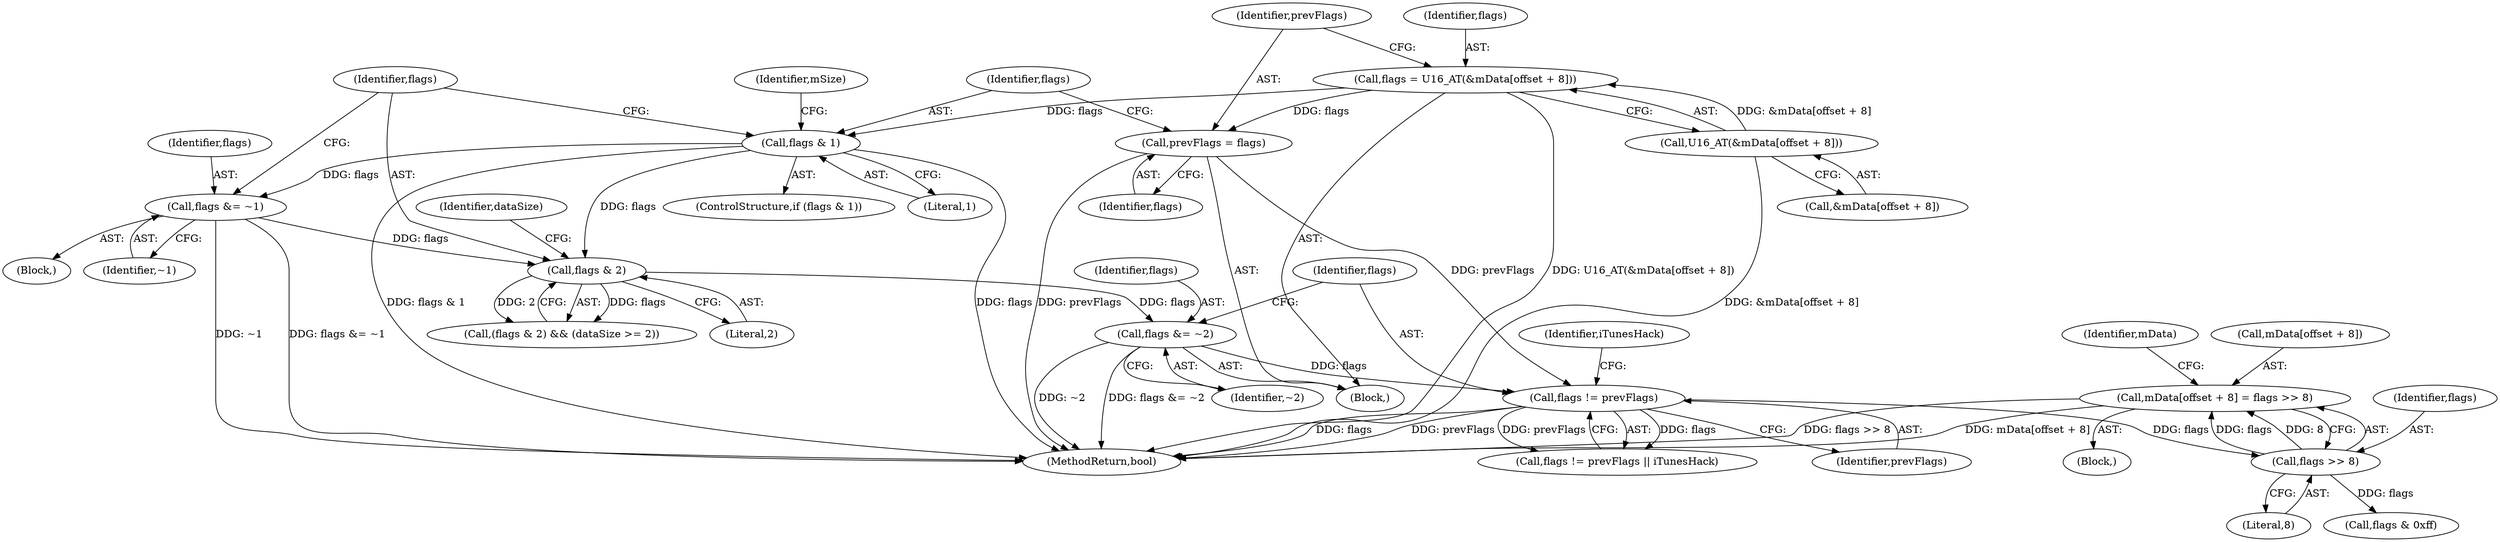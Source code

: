 digraph "0_Android_6f1d990ce0f116a205f467d9eb2082795e33872b@array" {
"1000345" [label="(Call,mData[offset + 8] = flags >> 8)"];
"1000351" [label="(Call,flags >> 8)"];
"1000332" [label="(Call,flags != prevFlags)"];
"1000327" [label="(Call,flags &= ~2)"];
"1000237" [label="(Call,flags & 2)"];
"1000187" [label="(Call,flags & 1)"];
"1000173" [label="(Call,flags = U16_AT(&mData[offset + 8]))"];
"1000175" [label="(Call,U16_AT(&mData[offset + 8]))"];
"1000232" [label="(Call,flags &= ~1)"];
"1000183" [label="(Call,prevFlags = flags)"];
"1000353" [label="(Literal,8)"];
"1000352" [label="(Identifier,flags)"];
"1000356" [label="(Identifier,mData)"];
"1000346" [label="(Call,mData[offset + 8])"];
"1000183" [label="(Call,prevFlags = flags)"];
"1000173" [label="(Call,flags = U16_AT(&mData[offset + 8]))"];
"1000233" [label="(Identifier,flags)"];
"1000237" [label="(Call,flags & 2)"];
"1000189" [label="(Literal,1)"];
"1000332" [label="(Call,flags != prevFlags)"];
"1000175" [label="(Call,U16_AT(&mData[offset + 8]))"];
"1000174" [label="(Identifier,flags)"];
"1000194" [label="(Identifier,mSize)"];
"1000336" [label="(Block,)"];
"1000190" [label="(Block,)"];
"1000121" [label="(Block,)"];
"1000239" [label="(Literal,2)"];
"1000176" [label="(Call,&mData[offset + 8])"];
"1000333" [label="(Identifier,flags)"];
"1000329" [label="(Identifier,~2)"];
"1000188" [label="(Identifier,flags)"];
"1000187" [label="(Call,flags & 1)"];
"1000327" [label="(Call,flags &= ~2)"];
"1000345" [label="(Call,mData[offset + 8] = flags >> 8)"];
"1000234" [label="(Identifier,~1)"];
"1000351" [label="(Call,flags >> 8)"];
"1000185" [label="(Identifier,flags)"];
"1000379" [label="(MethodReturn,bool)"];
"1000328" [label="(Identifier,flags)"];
"1000238" [label="(Identifier,flags)"];
"1000334" [label="(Identifier,prevFlags)"];
"1000186" [label="(ControlStructure,if (flags & 1))"];
"1000331" [label="(Call,flags != prevFlags || iTunesHack)"];
"1000241" [label="(Identifier,dataSize)"];
"1000236" [label="(Call,(flags & 2) && (dataSize >= 2))"];
"1000335" [label="(Identifier,iTunesHack)"];
"1000360" [label="(Call,flags & 0xff)"];
"1000232" [label="(Call,flags &= ~1)"];
"1000184" [label="(Identifier,prevFlags)"];
"1000345" -> "1000336"  [label="AST: "];
"1000345" -> "1000351"  [label="CFG: "];
"1000346" -> "1000345"  [label="AST: "];
"1000351" -> "1000345"  [label="AST: "];
"1000356" -> "1000345"  [label="CFG: "];
"1000345" -> "1000379"  [label="DDG: flags >> 8"];
"1000345" -> "1000379"  [label="DDG: mData[offset + 8]"];
"1000351" -> "1000345"  [label="DDG: flags"];
"1000351" -> "1000345"  [label="DDG: 8"];
"1000351" -> "1000353"  [label="CFG: "];
"1000352" -> "1000351"  [label="AST: "];
"1000353" -> "1000351"  [label="AST: "];
"1000332" -> "1000351"  [label="DDG: flags"];
"1000351" -> "1000360"  [label="DDG: flags"];
"1000332" -> "1000331"  [label="AST: "];
"1000332" -> "1000334"  [label="CFG: "];
"1000333" -> "1000332"  [label="AST: "];
"1000334" -> "1000332"  [label="AST: "];
"1000335" -> "1000332"  [label="CFG: "];
"1000331" -> "1000332"  [label="CFG: "];
"1000332" -> "1000379"  [label="DDG: prevFlags"];
"1000332" -> "1000379"  [label="DDG: flags"];
"1000332" -> "1000331"  [label="DDG: flags"];
"1000332" -> "1000331"  [label="DDG: prevFlags"];
"1000327" -> "1000332"  [label="DDG: flags"];
"1000183" -> "1000332"  [label="DDG: prevFlags"];
"1000327" -> "1000121"  [label="AST: "];
"1000327" -> "1000329"  [label="CFG: "];
"1000328" -> "1000327"  [label="AST: "];
"1000329" -> "1000327"  [label="AST: "];
"1000333" -> "1000327"  [label="CFG: "];
"1000327" -> "1000379"  [label="DDG: ~2"];
"1000327" -> "1000379"  [label="DDG: flags &= ~2"];
"1000237" -> "1000327"  [label="DDG: flags"];
"1000237" -> "1000236"  [label="AST: "];
"1000237" -> "1000239"  [label="CFG: "];
"1000238" -> "1000237"  [label="AST: "];
"1000239" -> "1000237"  [label="AST: "];
"1000241" -> "1000237"  [label="CFG: "];
"1000236" -> "1000237"  [label="CFG: "];
"1000237" -> "1000236"  [label="DDG: flags"];
"1000237" -> "1000236"  [label="DDG: 2"];
"1000187" -> "1000237"  [label="DDG: flags"];
"1000232" -> "1000237"  [label="DDG: flags"];
"1000187" -> "1000186"  [label="AST: "];
"1000187" -> "1000189"  [label="CFG: "];
"1000188" -> "1000187"  [label="AST: "];
"1000189" -> "1000187"  [label="AST: "];
"1000194" -> "1000187"  [label="CFG: "];
"1000238" -> "1000187"  [label="CFG: "];
"1000187" -> "1000379"  [label="DDG: flags"];
"1000187" -> "1000379"  [label="DDG: flags & 1"];
"1000173" -> "1000187"  [label="DDG: flags"];
"1000187" -> "1000232"  [label="DDG: flags"];
"1000173" -> "1000121"  [label="AST: "];
"1000173" -> "1000175"  [label="CFG: "];
"1000174" -> "1000173"  [label="AST: "];
"1000175" -> "1000173"  [label="AST: "];
"1000184" -> "1000173"  [label="CFG: "];
"1000173" -> "1000379"  [label="DDG: U16_AT(&mData[offset + 8])"];
"1000175" -> "1000173"  [label="DDG: &mData[offset + 8]"];
"1000173" -> "1000183"  [label="DDG: flags"];
"1000175" -> "1000176"  [label="CFG: "];
"1000176" -> "1000175"  [label="AST: "];
"1000175" -> "1000379"  [label="DDG: &mData[offset + 8]"];
"1000232" -> "1000190"  [label="AST: "];
"1000232" -> "1000234"  [label="CFG: "];
"1000233" -> "1000232"  [label="AST: "];
"1000234" -> "1000232"  [label="AST: "];
"1000238" -> "1000232"  [label="CFG: "];
"1000232" -> "1000379"  [label="DDG: flags &= ~1"];
"1000232" -> "1000379"  [label="DDG: ~1"];
"1000183" -> "1000121"  [label="AST: "];
"1000183" -> "1000185"  [label="CFG: "];
"1000184" -> "1000183"  [label="AST: "];
"1000185" -> "1000183"  [label="AST: "];
"1000188" -> "1000183"  [label="CFG: "];
"1000183" -> "1000379"  [label="DDG: prevFlags"];
}
